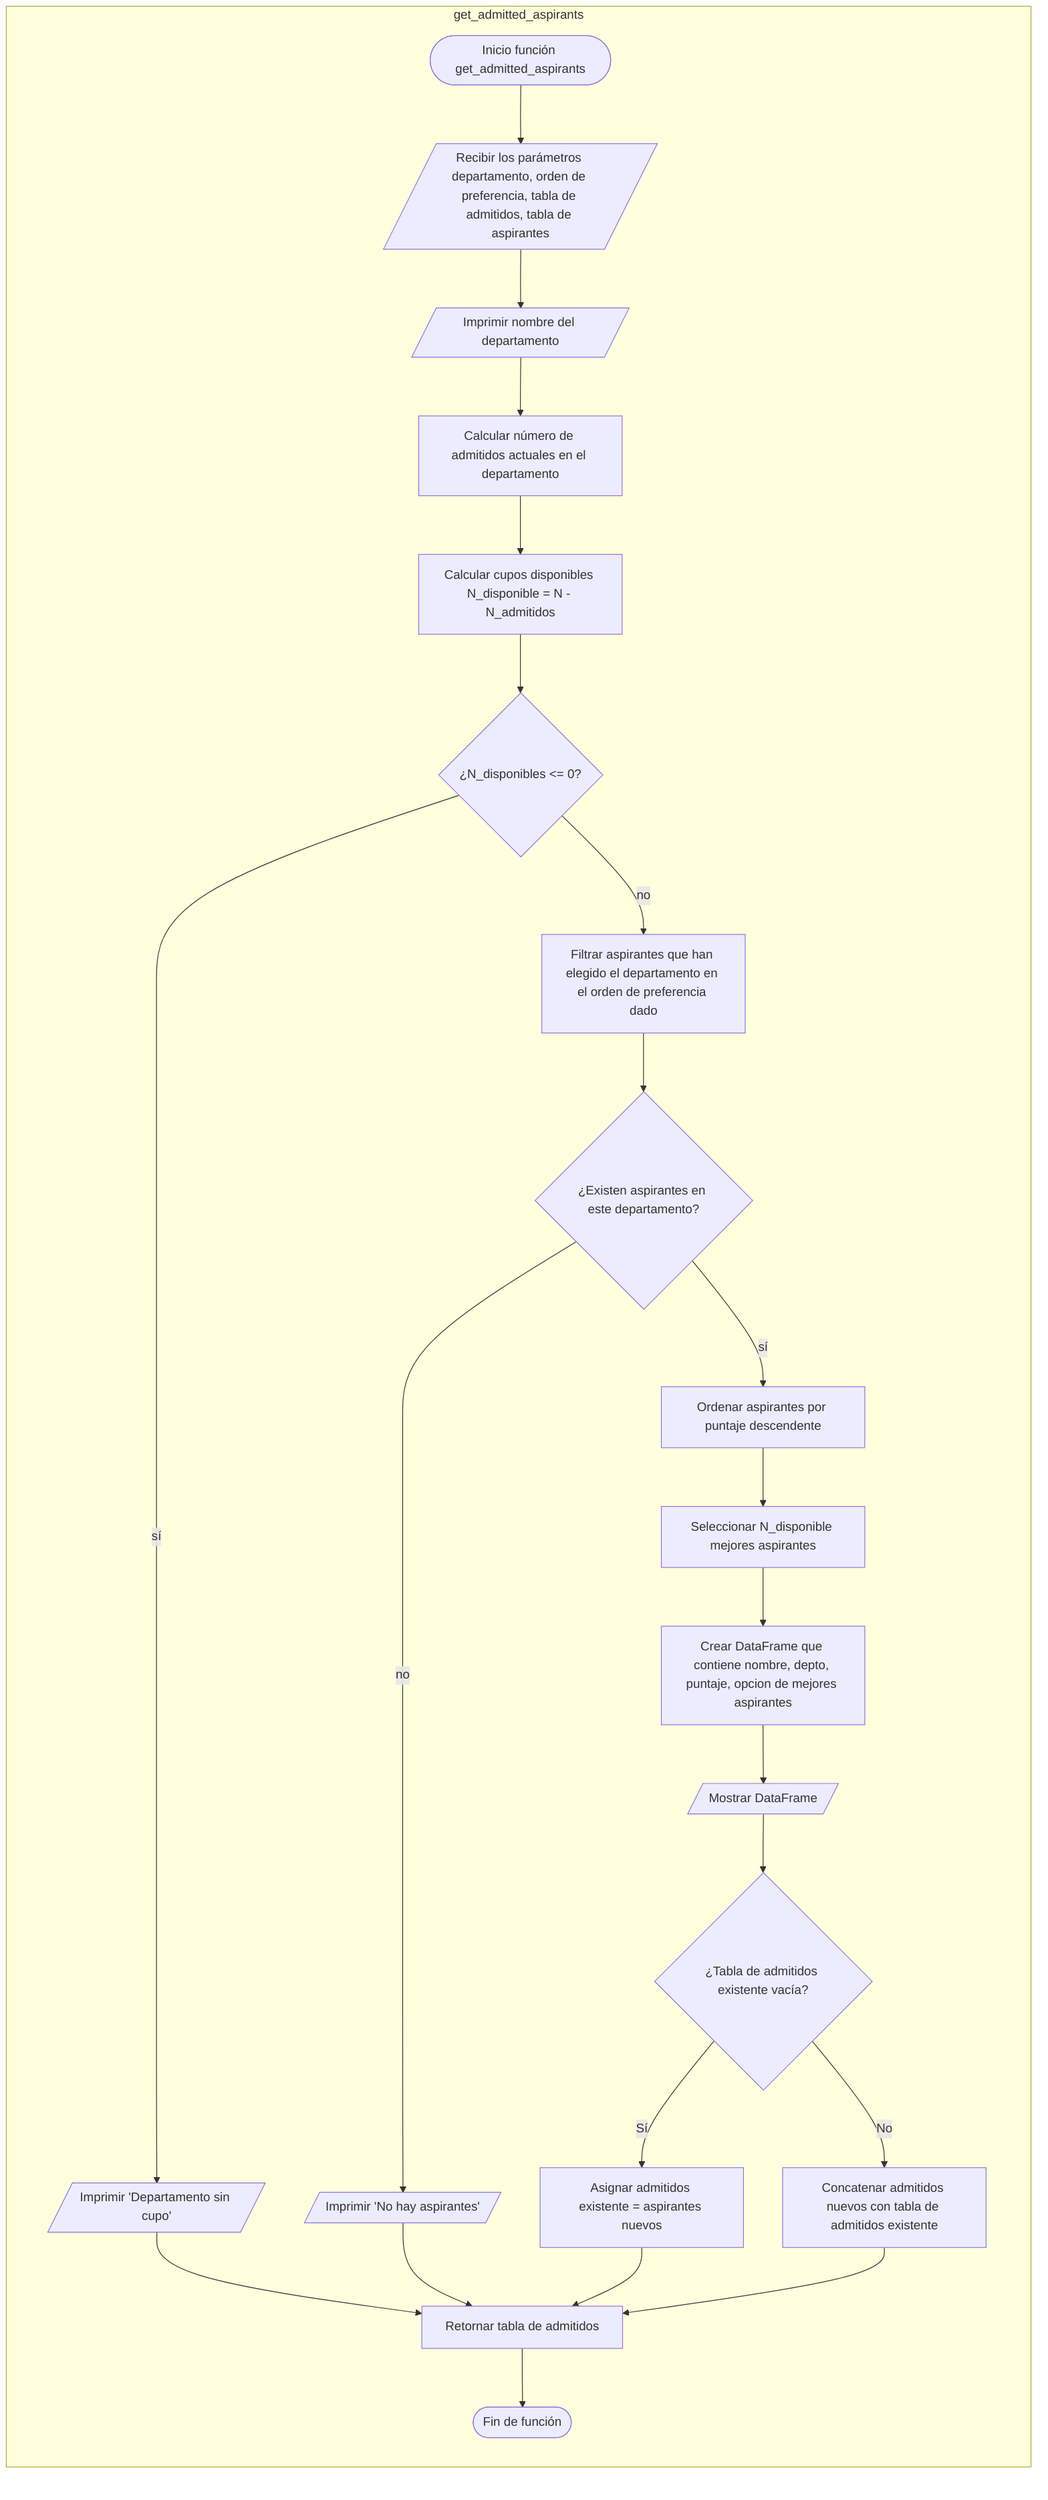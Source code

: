 flowchart TD

subgraph get_admitted_aspirants
direction TB
A1([Inicio función get_admitted_aspirants]) --> B0
B0[/Recibir los parámetros departamento, orden de preferencia, tabla de admitidos, tabla de aspirantes/] --> B1
B1[/Imprimir nombre del departamento/] --> C1[Calcular número de admitidos actuales en el departamento]
C1 --> D1[Calcular cupos disponibles N_disponible = N - N_admitidos]
D1 --> E1{¿N_disponibles <= 0?}
E1 -- sí --> F1[/Imprimir 'Departamento sin cupo'/] --> Z1
E1 -- no --> G1[Filtrar aspirantes que han elegido el departamento en el orden de preferencia dado]
G1 --> H1{¿Existen aspirantes en este departamento?}
H1 -- no --> I1[/Imprimir 'No hay aspirantes'/] --> Z1
H1 -- sí --> J1[Ordenar aspirantes por puntaje descendente]
J1 --> K1[Seleccionar N_disponible mejores aspirantes]
K1 --> L1[Crear DataFrame que contiene nombre, depto, puntaje, opcion de mejores aspirantes]
L1 --> M1[/Mostrar DataFrame/]
M1 --> N1{¿Tabla de admitidos existente vacía?}
N1 -- Sí --> O1[Asignar admitidos existente = aspirantes nuevos]
O1 --> Z1
N1 -- No --> P1[Concatenar admitidos nuevos con tabla de admitidos existente]
P1 --> Z1
Z1[Retornar tabla de admitidos] --> Q1([Fin de función])
end
